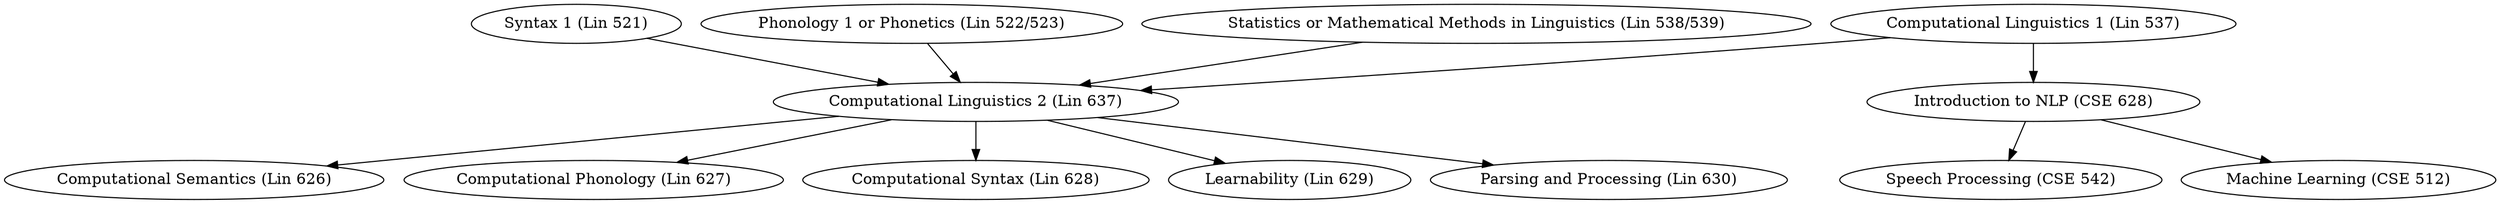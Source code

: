 digraph G {
    Syntax    [label="Syntax 1 (Lin 521)"];
    Phon      [label="Phonology 1 or Phonetics (Lin 522/523)"];
    CompLing1 [label="Computational Linguistics 1 (Lin 537)"];
    CompLing2 [label="Computational Linguistics 2 (Lin 637)"];
    Methods   [label="Statistics or Mathematical Methods in Linguistics (Lin 538/539)"];
    CompSem   [label="Computational Semantics (Lin 626)"];
    CompPhon  [label="Computational Phonology (Lin 627)"];
    CompSyn   [label="Computational Syntax (Lin 628)"];
    Learning  [label="Learnability (Lin 629)"];
    Parsing   [label="Parsing and Processing (Lin 630)"];
    NLP       [label="Introduction to NLP (CSE 628)"];
    Speech    [label="Speech Processing (CSE 542)"];
    Machine   [label="Machine Learning (CSE 512)"];

    CompLing1 -> NLP;
    CompLing1 -> CompLing2;

    Syntax    -> CompLing2;
    Phon      -> CompLing2;
    Methods   -> CompLing2;

    CompLing2 -> CompSem;
    CompLing2 -> CompPhon;
    CompLing2 -> CompSyn;
    CompLing2 -> Learning;
    CompLing2 -> Parsing;

    NLP       -> Machine;
    NLP       -> Speech;
}
